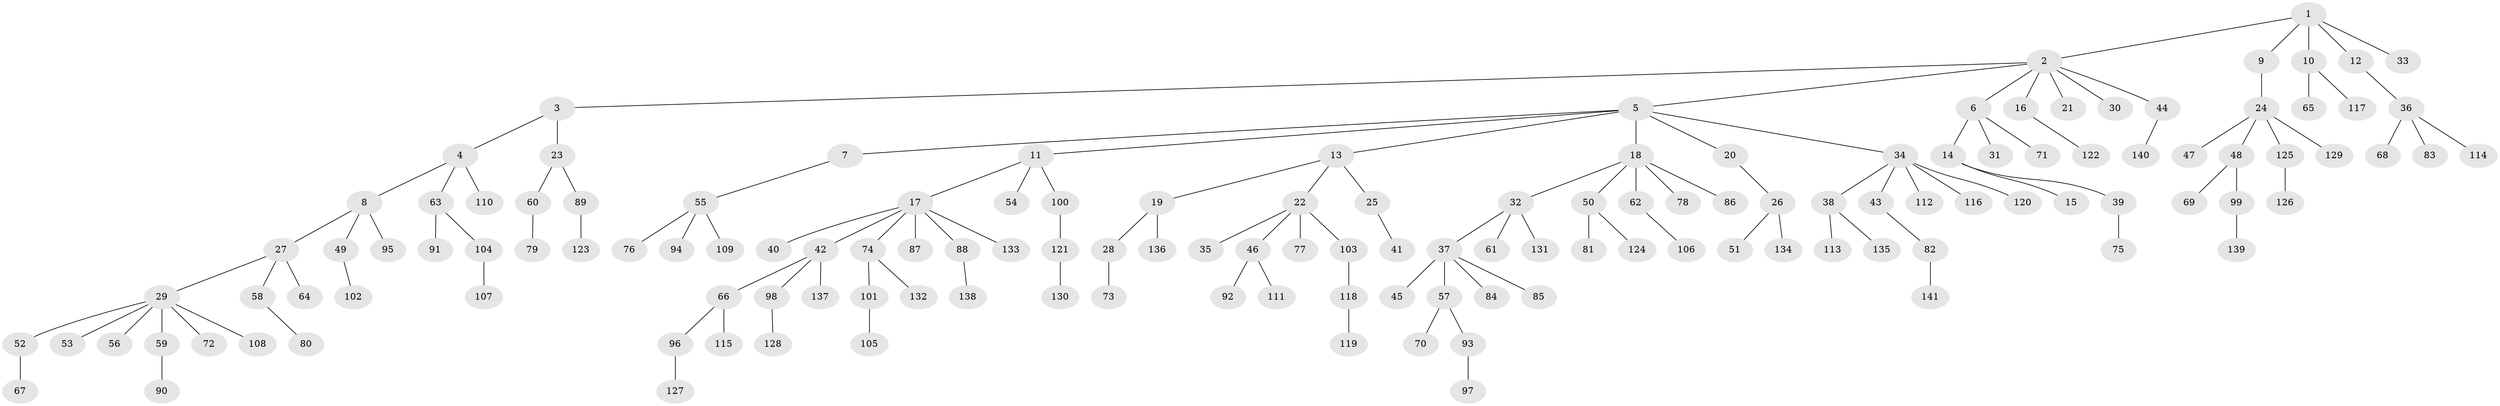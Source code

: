 // Generated by graph-tools (version 1.1) at 2025/26/03/09/25 03:26:23]
// undirected, 141 vertices, 140 edges
graph export_dot {
graph [start="1"]
  node [color=gray90,style=filled];
  1;
  2;
  3;
  4;
  5;
  6;
  7;
  8;
  9;
  10;
  11;
  12;
  13;
  14;
  15;
  16;
  17;
  18;
  19;
  20;
  21;
  22;
  23;
  24;
  25;
  26;
  27;
  28;
  29;
  30;
  31;
  32;
  33;
  34;
  35;
  36;
  37;
  38;
  39;
  40;
  41;
  42;
  43;
  44;
  45;
  46;
  47;
  48;
  49;
  50;
  51;
  52;
  53;
  54;
  55;
  56;
  57;
  58;
  59;
  60;
  61;
  62;
  63;
  64;
  65;
  66;
  67;
  68;
  69;
  70;
  71;
  72;
  73;
  74;
  75;
  76;
  77;
  78;
  79;
  80;
  81;
  82;
  83;
  84;
  85;
  86;
  87;
  88;
  89;
  90;
  91;
  92;
  93;
  94;
  95;
  96;
  97;
  98;
  99;
  100;
  101;
  102;
  103;
  104;
  105;
  106;
  107;
  108;
  109;
  110;
  111;
  112;
  113;
  114;
  115;
  116;
  117;
  118;
  119;
  120;
  121;
  122;
  123;
  124;
  125;
  126;
  127;
  128;
  129;
  130;
  131;
  132;
  133;
  134;
  135;
  136;
  137;
  138;
  139;
  140;
  141;
  1 -- 2;
  1 -- 9;
  1 -- 10;
  1 -- 12;
  1 -- 33;
  2 -- 3;
  2 -- 5;
  2 -- 6;
  2 -- 16;
  2 -- 21;
  2 -- 30;
  2 -- 44;
  3 -- 4;
  3 -- 23;
  4 -- 8;
  4 -- 63;
  4 -- 110;
  5 -- 7;
  5 -- 11;
  5 -- 13;
  5 -- 18;
  5 -- 20;
  5 -- 34;
  6 -- 14;
  6 -- 31;
  6 -- 71;
  7 -- 55;
  8 -- 27;
  8 -- 49;
  8 -- 95;
  9 -- 24;
  10 -- 65;
  10 -- 117;
  11 -- 17;
  11 -- 54;
  11 -- 100;
  12 -- 36;
  13 -- 19;
  13 -- 22;
  13 -- 25;
  14 -- 15;
  14 -- 39;
  16 -- 122;
  17 -- 40;
  17 -- 42;
  17 -- 74;
  17 -- 87;
  17 -- 88;
  17 -- 133;
  18 -- 32;
  18 -- 50;
  18 -- 62;
  18 -- 78;
  18 -- 86;
  19 -- 28;
  19 -- 136;
  20 -- 26;
  22 -- 35;
  22 -- 46;
  22 -- 77;
  22 -- 103;
  23 -- 60;
  23 -- 89;
  24 -- 47;
  24 -- 48;
  24 -- 125;
  24 -- 129;
  25 -- 41;
  26 -- 51;
  26 -- 134;
  27 -- 29;
  27 -- 58;
  27 -- 64;
  28 -- 73;
  29 -- 52;
  29 -- 53;
  29 -- 56;
  29 -- 59;
  29 -- 72;
  29 -- 108;
  32 -- 37;
  32 -- 61;
  32 -- 131;
  34 -- 38;
  34 -- 43;
  34 -- 112;
  34 -- 116;
  34 -- 120;
  36 -- 68;
  36 -- 83;
  36 -- 114;
  37 -- 45;
  37 -- 57;
  37 -- 84;
  37 -- 85;
  38 -- 113;
  38 -- 135;
  39 -- 75;
  42 -- 66;
  42 -- 98;
  42 -- 137;
  43 -- 82;
  44 -- 140;
  46 -- 92;
  46 -- 111;
  48 -- 69;
  48 -- 99;
  49 -- 102;
  50 -- 81;
  50 -- 124;
  52 -- 67;
  55 -- 76;
  55 -- 94;
  55 -- 109;
  57 -- 70;
  57 -- 93;
  58 -- 80;
  59 -- 90;
  60 -- 79;
  62 -- 106;
  63 -- 91;
  63 -- 104;
  66 -- 96;
  66 -- 115;
  74 -- 101;
  74 -- 132;
  82 -- 141;
  88 -- 138;
  89 -- 123;
  93 -- 97;
  96 -- 127;
  98 -- 128;
  99 -- 139;
  100 -- 121;
  101 -- 105;
  103 -- 118;
  104 -- 107;
  118 -- 119;
  121 -- 130;
  125 -- 126;
}

